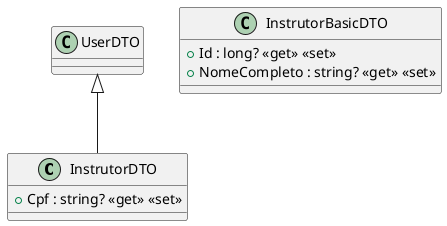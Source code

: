 @startuml
class InstrutorDTO {
    + Cpf : string? <<get>> <<set>>
}
class InstrutorBasicDTO {
    + Id : long? <<get>> <<set>>
    + NomeCompleto : string? <<get>> <<set>>
}
UserDTO <|-- InstrutorDTO
@enduml
